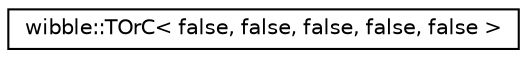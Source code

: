 digraph G
{
  edge [fontname="Helvetica",fontsize="10",labelfontname="Helvetica",labelfontsize="10"];
  node [fontname="Helvetica",fontsize="10",shape=record];
  rankdir="LR";
  Node1 [label="wibble::TOrC\< false, false, false, false, false \>",height=0.2,width=0.4,color="black", fillcolor="white", style="filled",URL="$structwibble_1_1TOrC_3_01false_00_01false_00_01false_00_01false_00_01false_01_4.html"];
}
